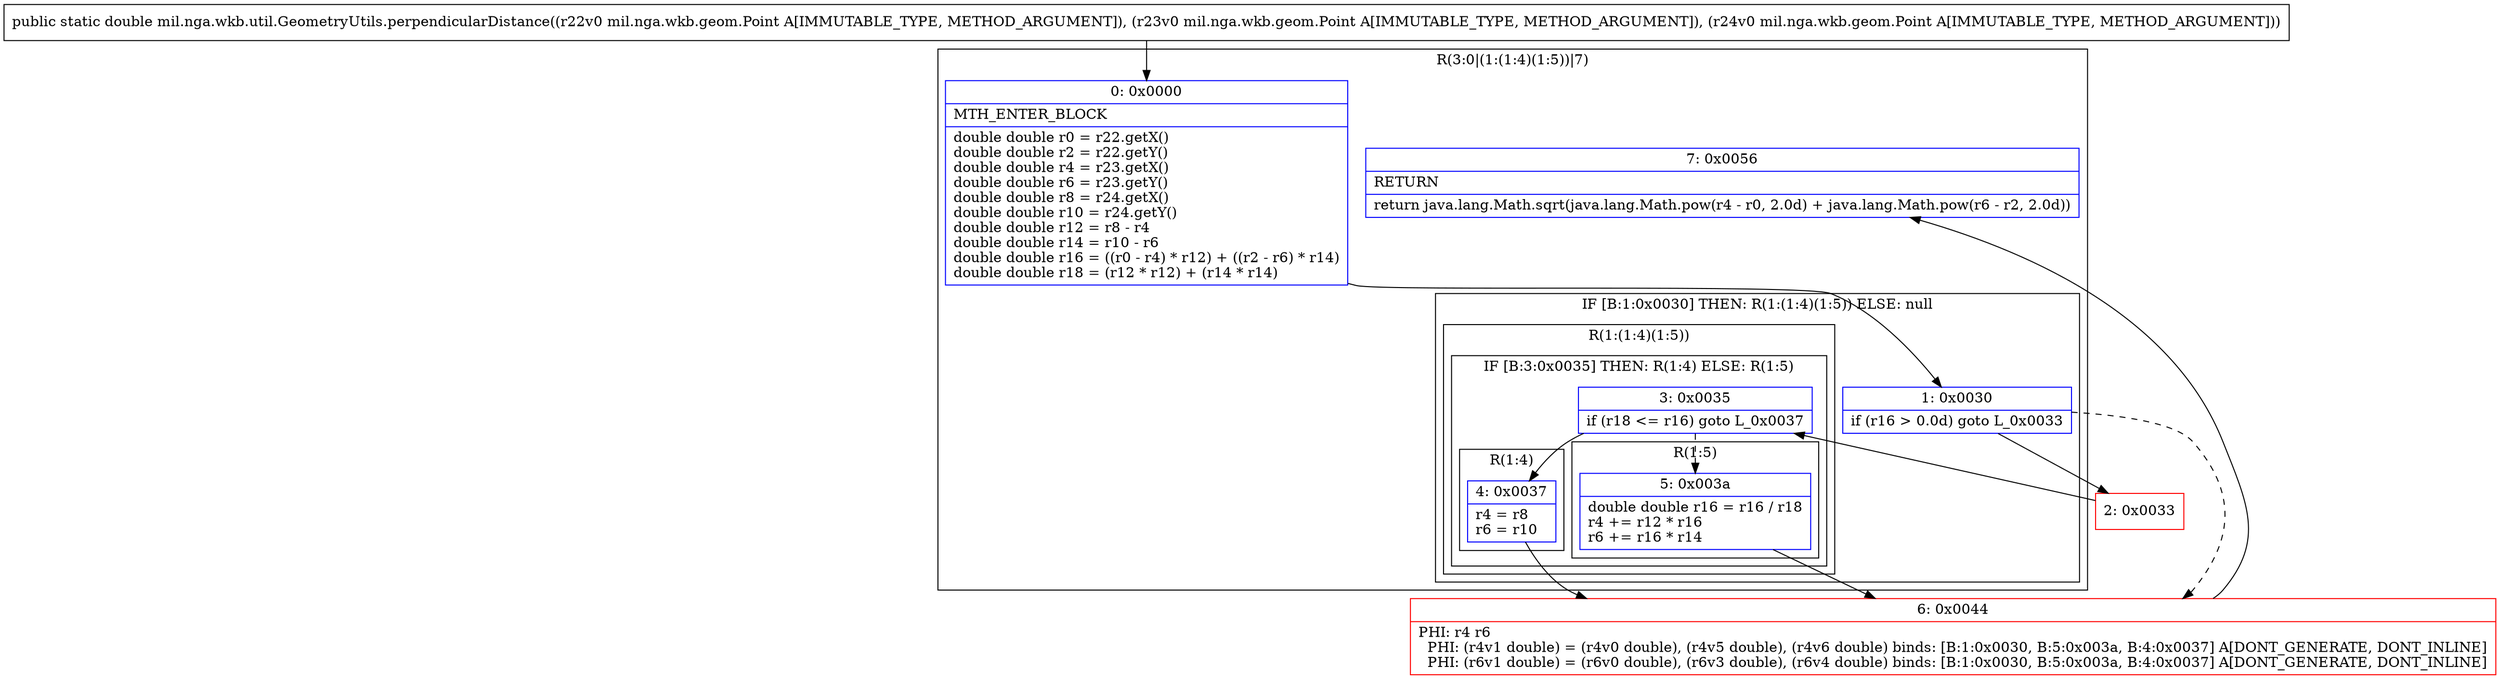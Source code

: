 digraph "CFG formil.nga.wkb.util.GeometryUtils.perpendicularDistance(Lmil\/nga\/wkb\/geom\/Point;Lmil\/nga\/wkb\/geom\/Point;Lmil\/nga\/wkb\/geom\/Point;)D" {
subgraph cluster_Region_1400130572 {
label = "R(3:0|(1:(1:4)(1:5))|7)";
node [shape=record,color=blue];
Node_0 [shape=record,label="{0\:\ 0x0000|MTH_ENTER_BLOCK\l|double double r0 = r22.getX()\ldouble double r2 = r22.getY()\ldouble double r4 = r23.getX()\ldouble double r6 = r23.getY()\ldouble double r8 = r24.getX()\ldouble double r10 = r24.getY()\ldouble double r12 = r8 \- r4\ldouble double r14 = r10 \- r6\ldouble double r16 = ((r0 \- r4) * r12) + ((r2 \- r6) * r14)\ldouble double r18 = (r12 * r12) + (r14 * r14)\l}"];
subgraph cluster_IfRegion_1958467379 {
label = "IF [B:1:0x0030] THEN: R(1:(1:4)(1:5)) ELSE: null";
node [shape=record,color=blue];
Node_1 [shape=record,label="{1\:\ 0x0030|if (r16 \> 0.0d) goto L_0x0033\l}"];
subgraph cluster_Region_179852083 {
label = "R(1:(1:4)(1:5))";
node [shape=record,color=blue];
subgraph cluster_IfRegion_90104196 {
label = "IF [B:3:0x0035] THEN: R(1:4) ELSE: R(1:5)";
node [shape=record,color=blue];
Node_3 [shape=record,label="{3\:\ 0x0035|if (r18 \<= r16) goto L_0x0037\l}"];
subgraph cluster_Region_876162109 {
label = "R(1:4)";
node [shape=record,color=blue];
Node_4 [shape=record,label="{4\:\ 0x0037|r4 = r8\lr6 = r10\l}"];
}
subgraph cluster_Region_1022476822 {
label = "R(1:5)";
node [shape=record,color=blue];
Node_5 [shape=record,label="{5\:\ 0x003a|double double r16 = r16 \/ r18\lr4 += r12 * r16\lr6 += r16 * r14\l}"];
}
}
}
}
Node_7 [shape=record,label="{7\:\ 0x0056|RETURN\l|return java.lang.Math.sqrt(java.lang.Math.pow(r4 \- r0, 2.0d) + java.lang.Math.pow(r6 \- r2, 2.0d))\l}"];
}
Node_2 [shape=record,color=red,label="{2\:\ 0x0033}"];
Node_6 [shape=record,color=red,label="{6\:\ 0x0044|PHI: r4 r6 \l  PHI: (r4v1 double) = (r4v0 double), (r4v5 double), (r4v6 double) binds: [B:1:0x0030, B:5:0x003a, B:4:0x0037] A[DONT_GENERATE, DONT_INLINE]\l  PHI: (r6v1 double) = (r6v0 double), (r6v3 double), (r6v4 double) binds: [B:1:0x0030, B:5:0x003a, B:4:0x0037] A[DONT_GENERATE, DONT_INLINE]\l}"];
MethodNode[shape=record,label="{public static double mil.nga.wkb.util.GeometryUtils.perpendicularDistance((r22v0 mil.nga.wkb.geom.Point A[IMMUTABLE_TYPE, METHOD_ARGUMENT]), (r23v0 mil.nga.wkb.geom.Point A[IMMUTABLE_TYPE, METHOD_ARGUMENT]), (r24v0 mil.nga.wkb.geom.Point A[IMMUTABLE_TYPE, METHOD_ARGUMENT])) }"];
MethodNode -> Node_0;
Node_0 -> Node_1;
Node_1 -> Node_2;
Node_1 -> Node_6[style=dashed];
Node_3 -> Node_4;
Node_3 -> Node_5[style=dashed];
Node_4 -> Node_6;
Node_5 -> Node_6;
Node_2 -> Node_3;
Node_6 -> Node_7;
}

